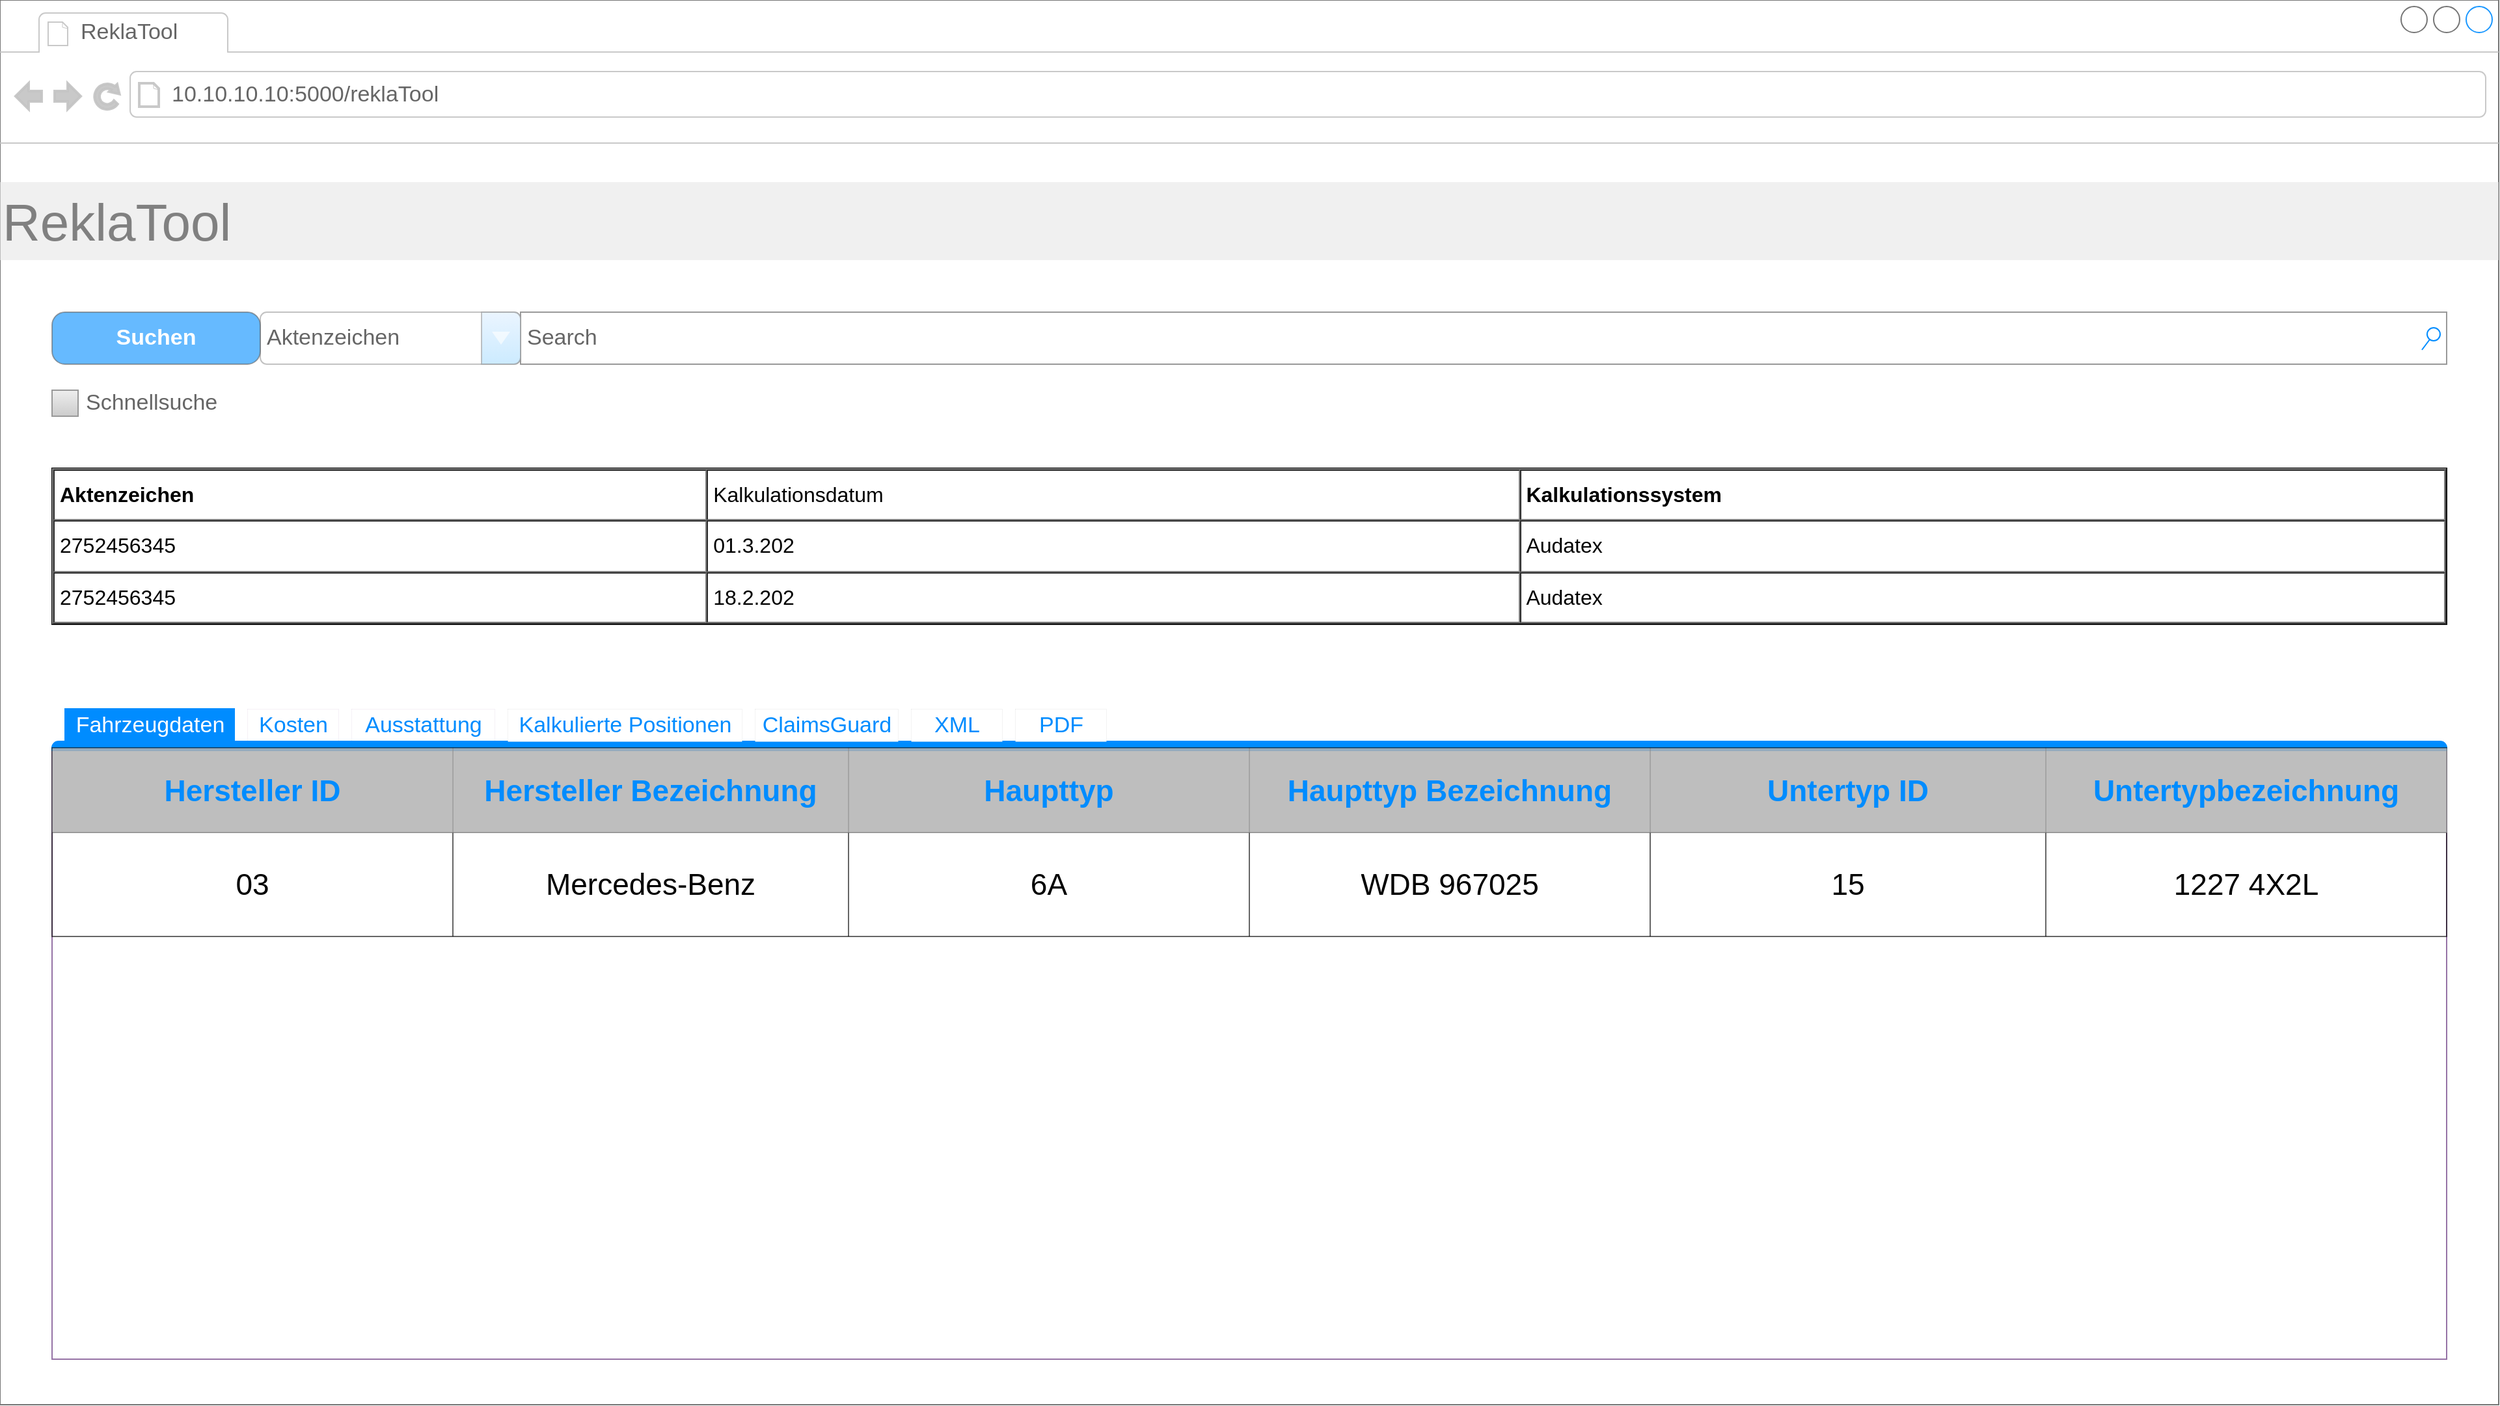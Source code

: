 <mxfile version="20.3.0" type="device"><diagram id="tOFLVGTXLd8eDxi9yXhZ" name="Seite-1"><mxGraphModel dx="2214" dy="1339" grid="1" gridSize="10" guides="1" tooltips="1" connect="1" arrows="1" fold="1" page="1" pageScale="1" pageWidth="827" pageHeight="1169" math="0" shadow="0"><root><mxCell id="0"/><mxCell id="1" parent="0"/><mxCell id="0ywlS76nsxeiQ6-pvz-O-1" value="" style="strokeWidth=1;shadow=0;dashed=0;align=center;html=1;shape=mxgraph.mockup.containers.browserWindow;rSize=0;strokeColor=none;strokeColor2=#008cff;strokeColor3=#c4c4c4;mainText=,;recursiveResize=0;fillColor=default;opacity=90;labelBackgroundColor=default;dropTarget=0;movable=1;resizable=1;rotatable=1;deletable=1;editable=1;connectable=1;" parent="1" vertex="1"><mxGeometry x="10" y="40" width="1920" height="1080" as="geometry"/></mxCell><mxCell id="0ywlS76nsxeiQ6-pvz-O-2" value="ReklaTool" style="strokeWidth=1;shadow=0;dashed=0;align=center;html=1;shape=mxgraph.mockup.containers.anchor;fontSize=17;fontColor=#666666;align=left;" parent="0ywlS76nsxeiQ6-pvz-O-1" vertex="1"><mxGeometry x="60" y="12" width="110" height="26" as="geometry"/></mxCell><mxCell id="0ywlS76nsxeiQ6-pvz-O-3" value="10.10.10.10:5000/reklaTool" style="strokeWidth=1;shadow=0;dashed=0;align=center;html=1;shape=mxgraph.mockup.containers.anchor;rSize=0;fontSize=17;fontColor=#666666;align=left;" parent="0ywlS76nsxeiQ6-pvz-O-1" vertex="1"><mxGeometry x="130" y="60" width="250" height="26" as="geometry"/></mxCell><mxCell id="0ywlS76nsxeiQ6-pvz-O-4" value="" style="strokeWidth=1;shadow=0;dashed=0;align=center;html=1;shape=mxgraph.mockup.containers.marginRect2;rectMarginTop=32;strokeColor=#9673a6;fillColor=none;fontSize=14;fontColor=default;" parent="0ywlS76nsxeiQ6-pvz-O-1" vertex="1"><mxGeometry x="40" y="545" width="1840" height="500" as="geometry"/></mxCell><mxCell id="0ywlS76nsxeiQ6-pvz-O-5" value="&lt;font style=&quot;font-size: 17px&quot;&gt;Kosten&lt;/font&gt;" style="strokeColor=inherit;fillColor=inherit;gradientColor=inherit;strokeWidth=0;shadow=0;align=center;html=1;shape=mxgraph.mockup.containers.rrect;rSize=0;fontSize=17;fontColor=#008CFF;gradientColor=none;" parent="0ywlS76nsxeiQ6-pvz-O-4" vertex="1"><mxGeometry width="70" height="25" relative="1" as="geometry"><mxPoint x="150" as="offset"/></mxGeometry></mxCell><mxCell id="0ywlS76nsxeiQ6-pvz-O-6" value="Fahrzeugdaten" style="strokeWidth=1;shadow=0;dashed=0;align=center;html=1;shape=mxgraph.mockup.containers.rrect;rSize=0;fontSize=17;fontColor=#FFFFFF;strokeColor=#008cff;fillColor=#008CFF;" parent="0ywlS76nsxeiQ6-pvz-O-4" vertex="1"><mxGeometry width="130" height="25" relative="1" as="geometry"><mxPoint x="10" as="offset"/></mxGeometry></mxCell><mxCell id="0ywlS76nsxeiQ6-pvz-O-7" value="Ausstattung" style="strokeColor=inherit;fillColor=inherit;gradientColor=inherit;strokeWidth=0;shadow=0;align=center;html=1;shape=mxgraph.mockup.containers.rrect;rSize=0;fontSize=17;fontColor=#008CFF;gradientColor=none;" parent="0ywlS76nsxeiQ6-pvz-O-4" vertex="1"><mxGeometry width="110" height="25" relative="1" as="geometry"><mxPoint x="230" as="offset"/></mxGeometry></mxCell><mxCell id="0ywlS76nsxeiQ6-pvz-O-8" value="" style="strokeWidth=1;shadow=0;dashed=0;align=center;html=1;shape=mxgraph.mockup.containers.topButton;rSize=5;strokeColor=#008cff;fillColor=#008cff;gradientColor=none;resizeWidth=1;movable=0;deletable=1;fontSize=23;" parent="0ywlS76nsxeiQ6-pvz-O-4" vertex="1"><mxGeometry width="1840" height="7" relative="1" as="geometry"><mxPoint y="25" as="offset"/></mxGeometry></mxCell><mxCell id="0ywlS76nsxeiQ6-pvz-O-39" value="ClaimsGuard" style="strokeWidth=0;shadow=0;align=center;html=1;shape=mxgraph.mockup.containers.rrect;rSize=0;fontSize=17;gradientColor=none;labelBackgroundColor=none;strokeColor=#808080;fontColor=#008CFF;" parent="0ywlS76nsxeiQ6-pvz-O-4" vertex="1"><mxGeometry x="540" width="110" height="25" as="geometry"/></mxCell><mxCell id="0ywlS76nsxeiQ6-pvz-O-45" value="" style="shape=table;html=1;whiteSpace=wrap;startSize=0;container=1;collapsible=0;childLayout=tableLayout;rounded=0;labelBackgroundColor=none;labelBorderColor=none;fontSize=10;fontColor=#008CFF;strokeColor=#000000;strokeWidth=1;fillColor=none;gradientColor=none;align=center;opacity=60;" parent="0ywlS76nsxeiQ6-pvz-O-4" vertex="1"><mxGeometry y="30" width="1840" height="145" as="geometry"/></mxCell><mxCell id="0ywlS76nsxeiQ6-pvz-O-46" value="" style="shape=partialRectangle;html=1;whiteSpace=wrap;collapsible=0;dropTarget=0;pointerEvents=0;fillColor=#B3B3B3;top=0;left=0;bottom=0;right=0;points=[[0,0.5],[1,0.5]];portConstraint=eastwest;rounded=0;labelBackgroundColor=none;labelBorderColor=none;fontSize=23;fontColor=#008CFF;strokeColor=#808080;strokeWidth=0;align=center;opacity=60;fontStyle=1" parent="0ywlS76nsxeiQ6-pvz-O-45" vertex="1"><mxGeometry width="1840" height="65" as="geometry"/></mxCell><mxCell id="0ywlS76nsxeiQ6-pvz-O-47" value="Hersteller ID" style="shape=partialRectangle;html=1;whiteSpace=wrap;connectable=0;fillColor=#B3B3B3;top=0;left=0;bottom=0;right=0;overflow=hidden;pointerEvents=1;rounded=0;labelBackgroundColor=none;labelBorderColor=none;fontSize=23;fontColor=#008CFF;strokeColor=#808080;strokeWidth=0;align=center;opacity=60;fontStyle=1" parent="0ywlS76nsxeiQ6-pvz-O-46" vertex="1"><mxGeometry width="308" height="65" as="geometry"><mxRectangle width="308" height="65" as="alternateBounds"/></mxGeometry></mxCell><mxCell id="0ywlS76nsxeiQ6-pvz-O-48" value="Hersteller Bezeichnung" style="shape=partialRectangle;html=1;whiteSpace=wrap;connectable=0;fillColor=#B3B3B3;top=0;left=0;bottom=0;right=0;overflow=hidden;pointerEvents=1;rounded=0;labelBackgroundColor=none;labelBorderColor=none;fontSize=23;fontColor=#008CFF;strokeColor=#808080;strokeWidth=0;align=center;opacity=60;fontStyle=1" parent="0ywlS76nsxeiQ6-pvz-O-46" vertex="1"><mxGeometry x="308" width="304" height="65" as="geometry"><mxRectangle width="304" height="65" as="alternateBounds"/></mxGeometry></mxCell><mxCell id="0ywlS76nsxeiQ6-pvz-O-49" value="Haupttyp" style="shape=partialRectangle;html=1;whiteSpace=wrap;connectable=0;fillColor=#B3B3B3;top=0;left=0;bottom=0;right=0;overflow=hidden;pointerEvents=1;rounded=0;labelBackgroundColor=none;labelBorderColor=none;fontSize=23;fontColor=#008CFF;strokeColor=#808080;strokeWidth=0;align=center;opacity=60;fontStyle=1" parent="0ywlS76nsxeiQ6-pvz-O-46" vertex="1"><mxGeometry x="612" width="308" height="65" as="geometry"><mxRectangle width="308" height="65" as="alternateBounds"/></mxGeometry></mxCell><mxCell id="0ywlS76nsxeiQ6-pvz-O-58" value="Haupttyp Bezeichnung" style="shape=partialRectangle;html=1;whiteSpace=wrap;connectable=0;fillColor=#B3B3B3;top=0;left=0;bottom=0;right=0;overflow=hidden;pointerEvents=1;rounded=0;labelBackgroundColor=none;labelBorderColor=none;fontSize=23;fontColor=#008CFF;strokeColor=#808080;strokeWidth=0;align=center;opacity=60;fontStyle=1" parent="0ywlS76nsxeiQ6-pvz-O-46" vertex="1"><mxGeometry x="920" width="308" height="65" as="geometry"><mxRectangle width="308" height="65" as="alternateBounds"/></mxGeometry></mxCell><mxCell id="0ywlS76nsxeiQ6-pvz-O-61" value="Untertyp ID" style="shape=partialRectangle;html=1;whiteSpace=wrap;connectable=0;fillColor=#B3B3B3;top=0;left=0;bottom=0;right=0;overflow=hidden;pointerEvents=1;rounded=0;labelBackgroundColor=none;labelBorderColor=none;fontSize=23;fontColor=#008CFF;strokeColor=#808080;strokeWidth=0;align=center;opacity=60;fontStyle=1" parent="0ywlS76nsxeiQ6-pvz-O-46" vertex="1"><mxGeometry x="1228" width="304" height="65" as="geometry"><mxRectangle width="304" height="65" as="alternateBounds"/></mxGeometry></mxCell><mxCell id="0ywlS76nsxeiQ6-pvz-O-64" value="Untertypbezeichnung" style="shape=partialRectangle;html=1;whiteSpace=wrap;connectable=0;fillColor=#B3B3B3;top=0;left=0;bottom=0;right=0;overflow=hidden;pointerEvents=1;rounded=0;labelBackgroundColor=none;labelBorderColor=none;fontSize=23;fontColor=#008CFF;strokeColor=#808080;strokeWidth=0;align=center;opacity=60;fontStyle=1" parent="0ywlS76nsxeiQ6-pvz-O-46" vertex="1"><mxGeometry x="1532" width="308" height="65" as="geometry"><mxRectangle width="308" height="65" as="alternateBounds"/></mxGeometry></mxCell><mxCell id="0ywlS76nsxeiQ6-pvz-O-50" value="" style="shape=partialRectangle;html=1;whiteSpace=wrap;collapsible=0;dropTarget=0;pointerEvents=0;fillColor=none;top=0;left=0;bottom=0;right=0;points=[[0,0.5],[1,0.5]];portConstraint=eastwest;rounded=0;labelBackgroundColor=none;labelBorderColor=none;fontSize=23;fontColor=#000000;strokeColor=#000000;strokeWidth=1;align=center;opacity=60;" parent="0ywlS76nsxeiQ6-pvz-O-45" vertex="1"><mxGeometry y="65" width="1840" height="80" as="geometry"/></mxCell><mxCell id="0ywlS76nsxeiQ6-pvz-O-51" value="03" style="shape=partialRectangle;html=1;whiteSpace=wrap;connectable=0;fillColor=none;top=0;left=0;bottom=0;right=0;overflow=hidden;pointerEvents=1;rounded=0;labelBackgroundColor=none;labelBorderColor=none;fontSize=23;fontColor=#000000;strokeColor=#000000;strokeWidth=1;align=center;opacity=60;" parent="0ywlS76nsxeiQ6-pvz-O-50" vertex="1"><mxGeometry width="308" height="80" as="geometry"><mxRectangle width="308" height="80" as="alternateBounds"/></mxGeometry></mxCell><mxCell id="0ywlS76nsxeiQ6-pvz-O-52" value="Mercedes-Benz" style="shape=partialRectangle;html=1;whiteSpace=wrap;connectable=0;fillColor=none;top=0;left=0;bottom=0;right=0;overflow=hidden;pointerEvents=1;rounded=0;labelBackgroundColor=none;labelBorderColor=none;fontSize=23;fontColor=#000000;strokeColor=#000000;strokeWidth=1;align=center;opacity=60;" parent="0ywlS76nsxeiQ6-pvz-O-50" vertex="1"><mxGeometry x="308" width="304" height="80" as="geometry"><mxRectangle width="304" height="80" as="alternateBounds"/></mxGeometry></mxCell><mxCell id="0ywlS76nsxeiQ6-pvz-O-53" value="6A" style="shape=partialRectangle;html=1;whiteSpace=wrap;connectable=0;fillColor=none;top=0;left=0;bottom=0;right=0;overflow=hidden;pointerEvents=1;rounded=0;labelBackgroundColor=none;labelBorderColor=none;fontSize=23;fontColor=#000000;strokeColor=#000000;strokeWidth=1;align=center;opacity=60;" parent="0ywlS76nsxeiQ6-pvz-O-50" vertex="1"><mxGeometry x="612" width="308" height="80" as="geometry"><mxRectangle width="308" height="80" as="alternateBounds"/></mxGeometry></mxCell><mxCell id="0ywlS76nsxeiQ6-pvz-O-59" value="WDB 967025" style="shape=partialRectangle;html=1;whiteSpace=wrap;connectable=0;fillColor=none;top=0;left=0;bottom=0;right=0;overflow=hidden;pointerEvents=1;rounded=0;labelBackgroundColor=none;labelBorderColor=none;fontSize=23;fontColor=#000000;strokeColor=#000000;strokeWidth=1;align=center;opacity=60;" parent="0ywlS76nsxeiQ6-pvz-O-50" vertex="1"><mxGeometry x="920" width="308" height="80" as="geometry"><mxRectangle width="308" height="80" as="alternateBounds"/></mxGeometry></mxCell><mxCell id="0ywlS76nsxeiQ6-pvz-O-62" value="15" style="shape=partialRectangle;html=1;whiteSpace=wrap;connectable=0;fillColor=none;top=0;left=0;bottom=0;right=0;overflow=hidden;pointerEvents=1;rounded=0;labelBackgroundColor=none;labelBorderColor=none;fontSize=23;fontColor=#000000;strokeColor=#000000;strokeWidth=1;align=center;opacity=60;" parent="0ywlS76nsxeiQ6-pvz-O-50" vertex="1"><mxGeometry x="1228" width="304" height="80" as="geometry"><mxRectangle width="304" height="80" as="alternateBounds"/></mxGeometry></mxCell><mxCell id="0ywlS76nsxeiQ6-pvz-O-65" value="1227 4X2L" style="shape=partialRectangle;html=1;whiteSpace=wrap;connectable=0;fillColor=none;top=0;left=0;bottom=0;right=0;overflow=hidden;pointerEvents=1;rounded=0;labelBackgroundColor=none;labelBorderColor=none;fontSize=23;fontColor=#000000;strokeColor=#000000;strokeWidth=1;align=center;opacity=60;" parent="0ywlS76nsxeiQ6-pvz-O-50" vertex="1"><mxGeometry x="1532" width="308" height="80" as="geometry"><mxRectangle width="308" height="80" as="alternateBounds"/></mxGeometry></mxCell><mxCell id="0ywlS76nsxeiQ6-pvz-O-38" value="Kalkulierte Positionen" style="strokeWidth=0;shadow=0;align=center;html=1;shape=mxgraph.mockup.containers.rrect;rSize=0;fontSize=17;gradientColor=none;labelBackgroundColor=none;strokeColor=#808080;fontColor=#008CFF;" parent="0ywlS76nsxeiQ6-pvz-O-4" vertex="1"><mxGeometry x="350" width="180" height="25" as="geometry"/></mxCell><mxCell id="0ywlS76nsxeiQ6-pvz-O-41" value="PDF" style="strokeWidth=0;shadow=0;align=center;html=1;shape=mxgraph.mockup.containers.rrect;rSize=0;fontSize=17;gradientColor=none;labelBackgroundColor=none;strokeColor=#808080;fontColor=#008CFF;" parent="0ywlS76nsxeiQ6-pvz-O-4" vertex="1"><mxGeometry x="740" width="70" height="25" as="geometry"/></mxCell><mxCell id="0ywlS76nsxeiQ6-pvz-O-9" value="&lt;table cellpadding=&quot;4&quot; cellspacing=&quot;0&quot; border=&quot;1&quot; style=&quot;font-size: 16px ; width: 100% ; height: 100%&quot;&gt;&lt;tbody style=&quot;font-size: 16px&quot;&gt;&lt;tr style=&quot;font-size: 16px&quot;&gt;&lt;th style=&quot;font-size: 16px&quot;&gt;Aktenzeichen&lt;/th&gt;&lt;td style=&quot;font-size: 16px&quot;&gt;Kalkulationsdatum&lt;/td&gt;&lt;th style=&quot;font-size: 16px&quot;&gt;Kalkulationssystem&lt;/th&gt;&lt;/tr&gt;&lt;tr style=&quot;font-size: 16px&quot;&gt;&lt;td style=&quot;font-size: 16px&quot;&gt;2752456345&lt;/td&gt;&lt;td style=&quot;font-size: 16px&quot;&gt;01.3.202&lt;/td&gt;&lt;td style=&quot;font-size: 16px&quot;&gt;Audatex&lt;/td&gt;&lt;/tr&gt;&lt;tr style=&quot;font-size: 16px&quot;&gt;&lt;td style=&quot;font-size: 16px&quot;&gt;2752456345&lt;/td&gt;&lt;td style=&quot;font-size: 16px&quot;&gt;18.2.202&lt;/td&gt;&lt;td style=&quot;font-size: 16px&quot;&gt;Audatex&lt;/td&gt;&lt;/tr&gt;&lt;/tbody&gt;&lt;/table&gt; " style="verticalAlign=top;align=left;overflow=fill;fontSize=16;fontFamily=Helvetica;html=1" parent="0ywlS76nsxeiQ6-pvz-O-1" vertex="1"><mxGeometry x="40" y="360" width="1840" height="120" as="geometry"/></mxCell><mxCell id="0ywlS76nsxeiQ6-pvz-O-10" value="Schnellsuche" style="strokeWidth=1;shadow=0;dashed=0;align=center;html=1;shape=mxgraph.mockup.forms.rrect;rSize=0;fillColor=#eeeeee;strokeColor=#999999;gradientColor=#cccccc;align=left;spacingLeft=4;fontSize=17;fontColor=#666666;labelPosition=right;" parent="0ywlS76nsxeiQ6-pvz-O-1" vertex="1"><mxGeometry x="40" y="300" width="20" height="20" as="geometry"/></mxCell><mxCell id="0ywlS76nsxeiQ6-pvz-O-11" value="Search" style="strokeWidth=1;shadow=0;dashed=0;align=center;html=1;shape=mxgraph.mockup.forms.searchBox;strokeColor=#999999;mainText=;strokeColor2=#008cff;fontColor=#666666;fontSize=17;align=left;spacingLeft=3;fillColor=default;" parent="0ywlS76nsxeiQ6-pvz-O-1" vertex="1"><mxGeometry x="400" y="240" width="1480" height="40" as="geometry"/></mxCell><mxCell id="0ywlS76nsxeiQ6-pvz-O-13" value="Aktenzeichen" style="strokeWidth=1;shadow=0;dashed=0;align=center;html=1;shape=mxgraph.mockup.forms.comboBox;strokeColor=#999999;fillColor=#ddeeff;align=left;fillColor2=#aaddff;mainText=;fontColor=#666666;fontSize=17;spacingLeft=3;labelBackgroundColor=none;opacity=60;" parent="0ywlS76nsxeiQ6-pvz-O-1" vertex="1"><mxGeometry x="200" y="240" width="200" height="40" as="geometry"/></mxCell><mxCell id="0ywlS76nsxeiQ6-pvz-O-14" value="Suchen" style="strokeWidth=1;shadow=0;dashed=0;align=center;html=1;shape=mxgraph.mockup.buttons.button;strokeColor=#666666;fontColor=#ffffff;mainText=;buttonStyle=round;fontSize=17;fontStyle=1;fillColor=#008cff;whiteSpace=wrap;labelBackgroundColor=none;opacity=60;" parent="0ywlS76nsxeiQ6-pvz-O-1" vertex="1"><mxGeometry x="40" y="240" width="160" height="40" as="geometry"/></mxCell><mxCell id="0ywlS76nsxeiQ6-pvz-O-17" value="ReklaTool" style="rounded=0;whiteSpace=wrap;html=1;labelBackgroundColor=none;labelBorderColor=none;fontSize=40;fontColor=#808080;fillColor=#E6E6E6;gradientColor=none;align=left;opacity=60;strokeColor=none;" parent="0ywlS76nsxeiQ6-pvz-O-1" vertex="1"><mxGeometry y="140" width="1920" height="60" as="geometry"/></mxCell><mxCell id="0ywlS76nsxeiQ6-pvz-O-40" value="XML" style="strokeWidth=0;shadow=0;align=center;html=1;shape=mxgraph.mockup.containers.rrect;rSize=0;fontSize=17;gradientColor=none;labelBackgroundColor=none;strokeColor=#808080;fontColor=#008CFF;" parent="1" vertex="1"><mxGeometry x="710" y="585" width="70" height="25" as="geometry"/></mxCell></root></mxGraphModel></diagram></mxfile>